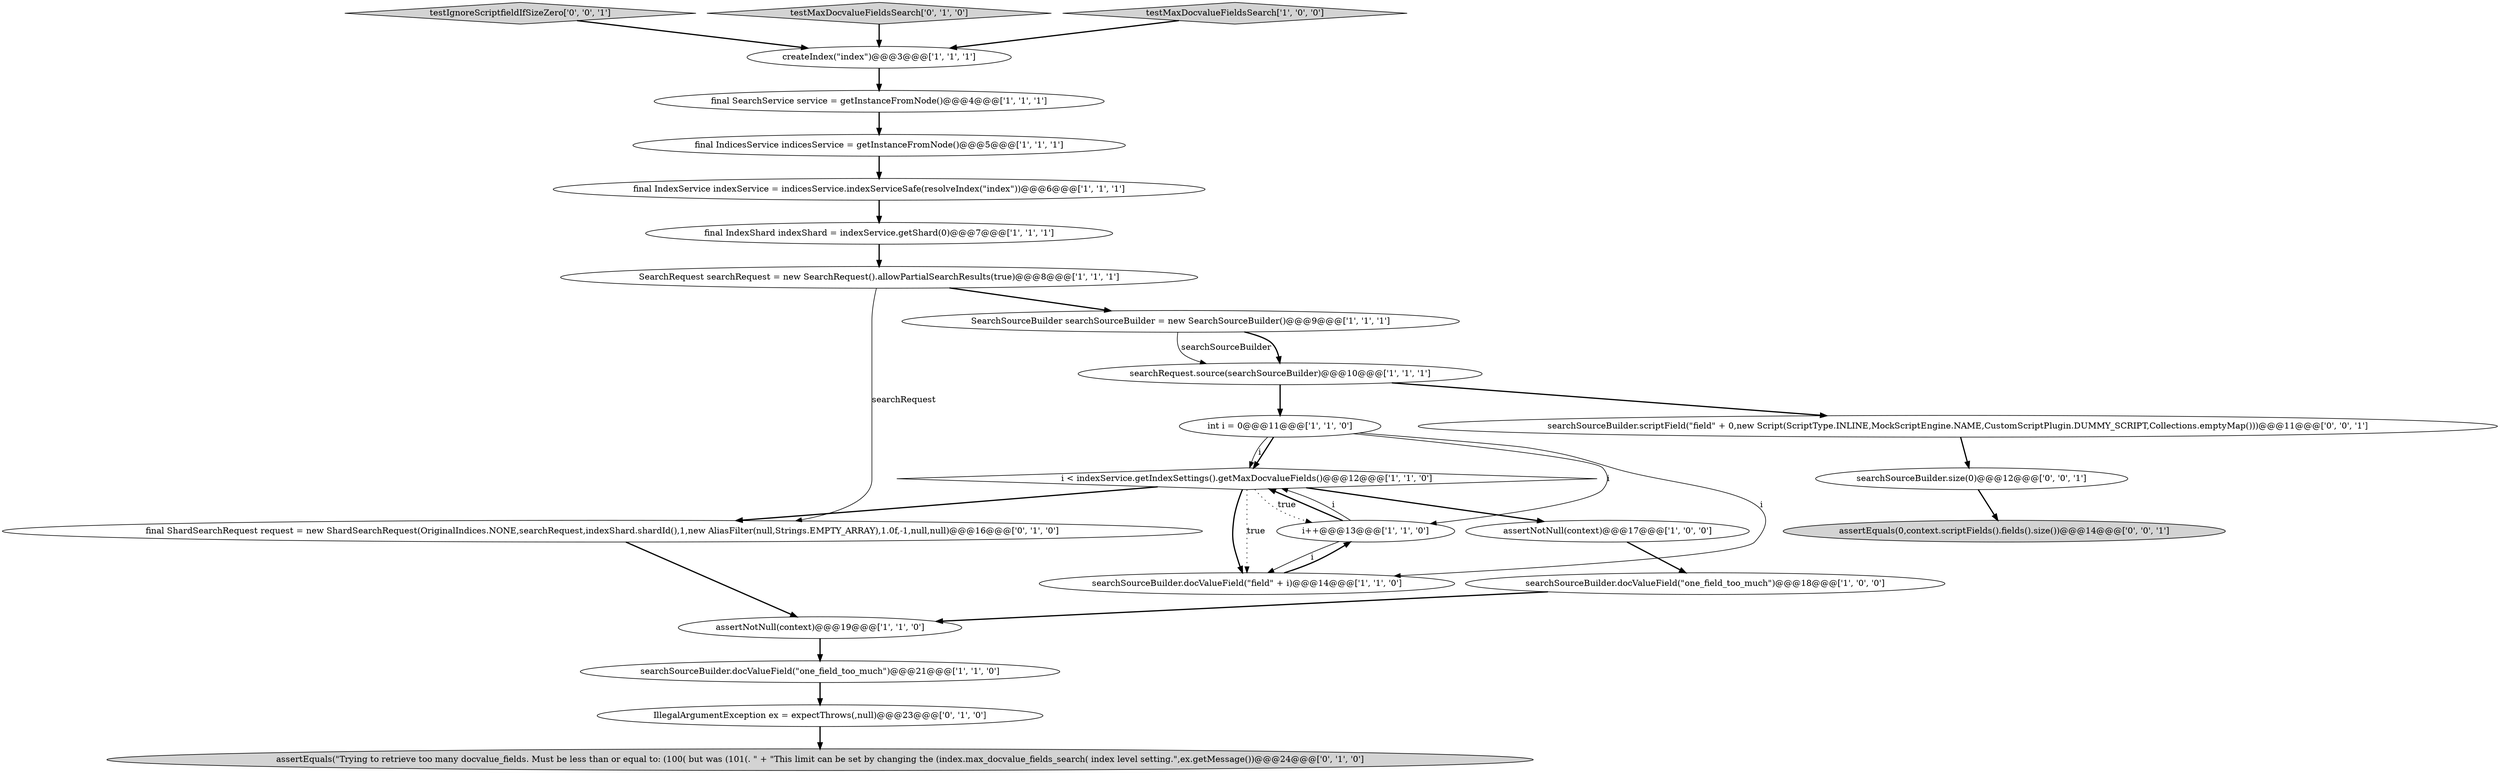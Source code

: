 digraph {
15 [style = filled, label = "i < indexService.getIndexSettings().getMaxDocvalueFields()@@@12@@@['1', '1', '0']", fillcolor = white, shape = diamond image = "AAA0AAABBB1BBB"];
22 [style = filled, label = "testIgnoreScriptfieldIfSizeZero['0', '0', '1']", fillcolor = lightgray, shape = diamond image = "AAA0AAABBB3BBB"];
14 [style = filled, label = "final IndexShard indexShard = indexService.getShard(0)@@@7@@@['1', '1', '1']", fillcolor = white, shape = ellipse image = "AAA0AAABBB1BBB"];
5 [style = filled, label = "final IndicesService indicesService = getInstanceFromNode()@@@5@@@['1', '1', '1']", fillcolor = white, shape = ellipse image = "AAA0AAABBB1BBB"];
2 [style = filled, label = "assertNotNull(context)@@@19@@@['1', '1', '0']", fillcolor = white, shape = ellipse image = "AAA0AAABBB1BBB"];
9 [style = filled, label = "searchSourceBuilder.docValueField(\"one_field_too_much\")@@@18@@@['1', '0', '0']", fillcolor = white, shape = ellipse image = "AAA0AAABBB1BBB"];
19 [style = filled, label = "assertEquals(\"Trying to retrieve too many docvalue_fields. Must be less than or equal to: (100( but was (101(. \" + \"This limit can be set by changing the (index.max_docvalue_fields_search( index level setting.\",ex.getMessage())@@@24@@@['0', '1', '0']", fillcolor = lightgray, shape = ellipse image = "AAA0AAABBB2BBB"];
8 [style = filled, label = "final IndexService indexService = indicesService.indexServiceSafe(resolveIndex(\"index\"))@@@6@@@['1', '1', '1']", fillcolor = white, shape = ellipse image = "AAA0AAABBB1BBB"];
24 [style = filled, label = "assertEquals(0,context.scriptFields().fields().size())@@@14@@@['0', '0', '1']", fillcolor = lightgray, shape = ellipse image = "AAA0AAABBB3BBB"];
18 [style = filled, label = "testMaxDocvalueFieldsSearch['0', '1', '0']", fillcolor = lightgray, shape = diamond image = "AAA0AAABBB2BBB"];
20 [style = filled, label = "final ShardSearchRequest request = new ShardSearchRequest(OriginalIndices.NONE,searchRequest,indexShard.shardId(),1,new AliasFilter(null,Strings.EMPTY_ARRAY),1.0f,-1,null,null)@@@16@@@['0', '1', '0']", fillcolor = white, shape = ellipse image = "AAA1AAABBB2BBB"];
10 [style = filled, label = "final SearchService service = getInstanceFromNode()@@@4@@@['1', '1', '1']", fillcolor = white, shape = ellipse image = "AAA0AAABBB1BBB"];
21 [style = filled, label = "searchSourceBuilder.scriptField(\"field\" + 0,new Script(ScriptType.INLINE,MockScriptEngine.NAME,CustomScriptPlugin.DUMMY_SCRIPT,Collections.emptyMap()))@@@11@@@['0', '0', '1']", fillcolor = white, shape = ellipse image = "AAA0AAABBB3BBB"];
11 [style = filled, label = "createIndex(\"index\")@@@3@@@['1', '1', '1']", fillcolor = white, shape = ellipse image = "AAA0AAABBB1BBB"];
1 [style = filled, label = "assertNotNull(context)@@@17@@@['1', '0', '0']", fillcolor = white, shape = ellipse image = "AAA0AAABBB1BBB"];
4 [style = filled, label = "testMaxDocvalueFieldsSearch['1', '0', '0']", fillcolor = lightgray, shape = diamond image = "AAA0AAABBB1BBB"];
16 [style = filled, label = "searchRequest.source(searchSourceBuilder)@@@10@@@['1', '1', '1']", fillcolor = white, shape = ellipse image = "AAA0AAABBB1BBB"];
3 [style = filled, label = "SearchSourceBuilder searchSourceBuilder = new SearchSourceBuilder()@@@9@@@['1', '1', '1']", fillcolor = white, shape = ellipse image = "AAA0AAABBB1BBB"];
17 [style = filled, label = "IllegalArgumentException ex = expectThrows(,null)@@@23@@@['0', '1', '0']", fillcolor = white, shape = ellipse image = "AAA1AAABBB2BBB"];
7 [style = filled, label = "SearchRequest searchRequest = new SearchRequest().allowPartialSearchResults(true)@@@8@@@['1', '1', '1']", fillcolor = white, shape = ellipse image = "AAA0AAABBB1BBB"];
13 [style = filled, label = "i++@@@13@@@['1', '1', '0']", fillcolor = white, shape = ellipse image = "AAA0AAABBB1BBB"];
12 [style = filled, label = "searchSourceBuilder.docValueField(\"field\" + i)@@@14@@@['1', '1', '0']", fillcolor = white, shape = ellipse image = "AAA0AAABBB1BBB"];
23 [style = filled, label = "searchSourceBuilder.size(0)@@@12@@@['0', '0', '1']", fillcolor = white, shape = ellipse image = "AAA0AAABBB3BBB"];
6 [style = filled, label = "searchSourceBuilder.docValueField(\"one_field_too_much\")@@@21@@@['1', '1', '0']", fillcolor = white, shape = ellipse image = "AAA0AAABBB1BBB"];
0 [style = filled, label = "int i = 0@@@11@@@['1', '1', '0']", fillcolor = white, shape = ellipse image = "AAA0AAABBB1BBB"];
22->11 [style = bold, label=""];
14->7 [style = bold, label=""];
8->14 [style = bold, label=""];
13->15 [style = bold, label=""];
5->8 [style = bold, label=""];
15->1 [style = bold, label=""];
1->9 [style = bold, label=""];
15->13 [style = dotted, label="true"];
23->24 [style = bold, label=""];
13->12 [style = solid, label="i"];
7->20 [style = solid, label="searchRequest"];
15->12 [style = bold, label=""];
17->19 [style = bold, label=""];
4->11 [style = bold, label=""];
9->2 [style = bold, label=""];
16->0 [style = bold, label=""];
6->17 [style = bold, label=""];
3->16 [style = solid, label="searchSourceBuilder"];
12->13 [style = bold, label=""];
7->3 [style = bold, label=""];
16->21 [style = bold, label=""];
11->10 [style = bold, label=""];
0->15 [style = bold, label=""];
15->20 [style = bold, label=""];
2->6 [style = bold, label=""];
3->16 [style = bold, label=""];
20->2 [style = bold, label=""];
0->13 [style = solid, label="i"];
21->23 [style = bold, label=""];
0->12 [style = solid, label="i"];
10->5 [style = bold, label=""];
18->11 [style = bold, label=""];
15->12 [style = dotted, label="true"];
13->15 [style = solid, label="i"];
0->15 [style = solid, label="i"];
}
